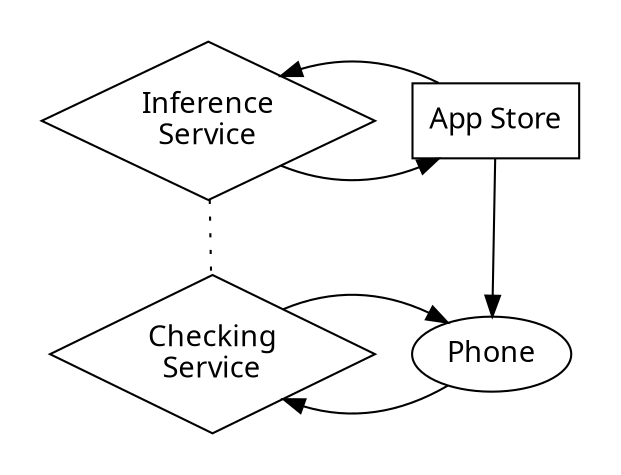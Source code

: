 digraph digitalevidence {
  overlap = false;
  splines = true;

  subgraph cluster_store {
    style=filled;
    color=white;
    appStore      [label="App Store"         shape=box     fontname="LMSans10-Regular"]
    phone         [label="Phone"             shape=oval    fontname="LMSans10-Regular"]
    checker       [label="Checking\nService"  shape=diamond fontname="LMSans10-Regular"]
    inferer       [label="Inference\nService" shape=diamond fontname="LMSans10-Regular"]
    
    {rank=same appStore inferer}
    {rank=same phone checker}
  }

  //companyPolicy -> appStore;
  inferer       -> appStore;
  appStore      -> inferer;
  appStore      -> phone;
  phone         -> checker;
  checker       -> phone;
  inferer       -> checker [style=dotted arrowhead=none];
}

